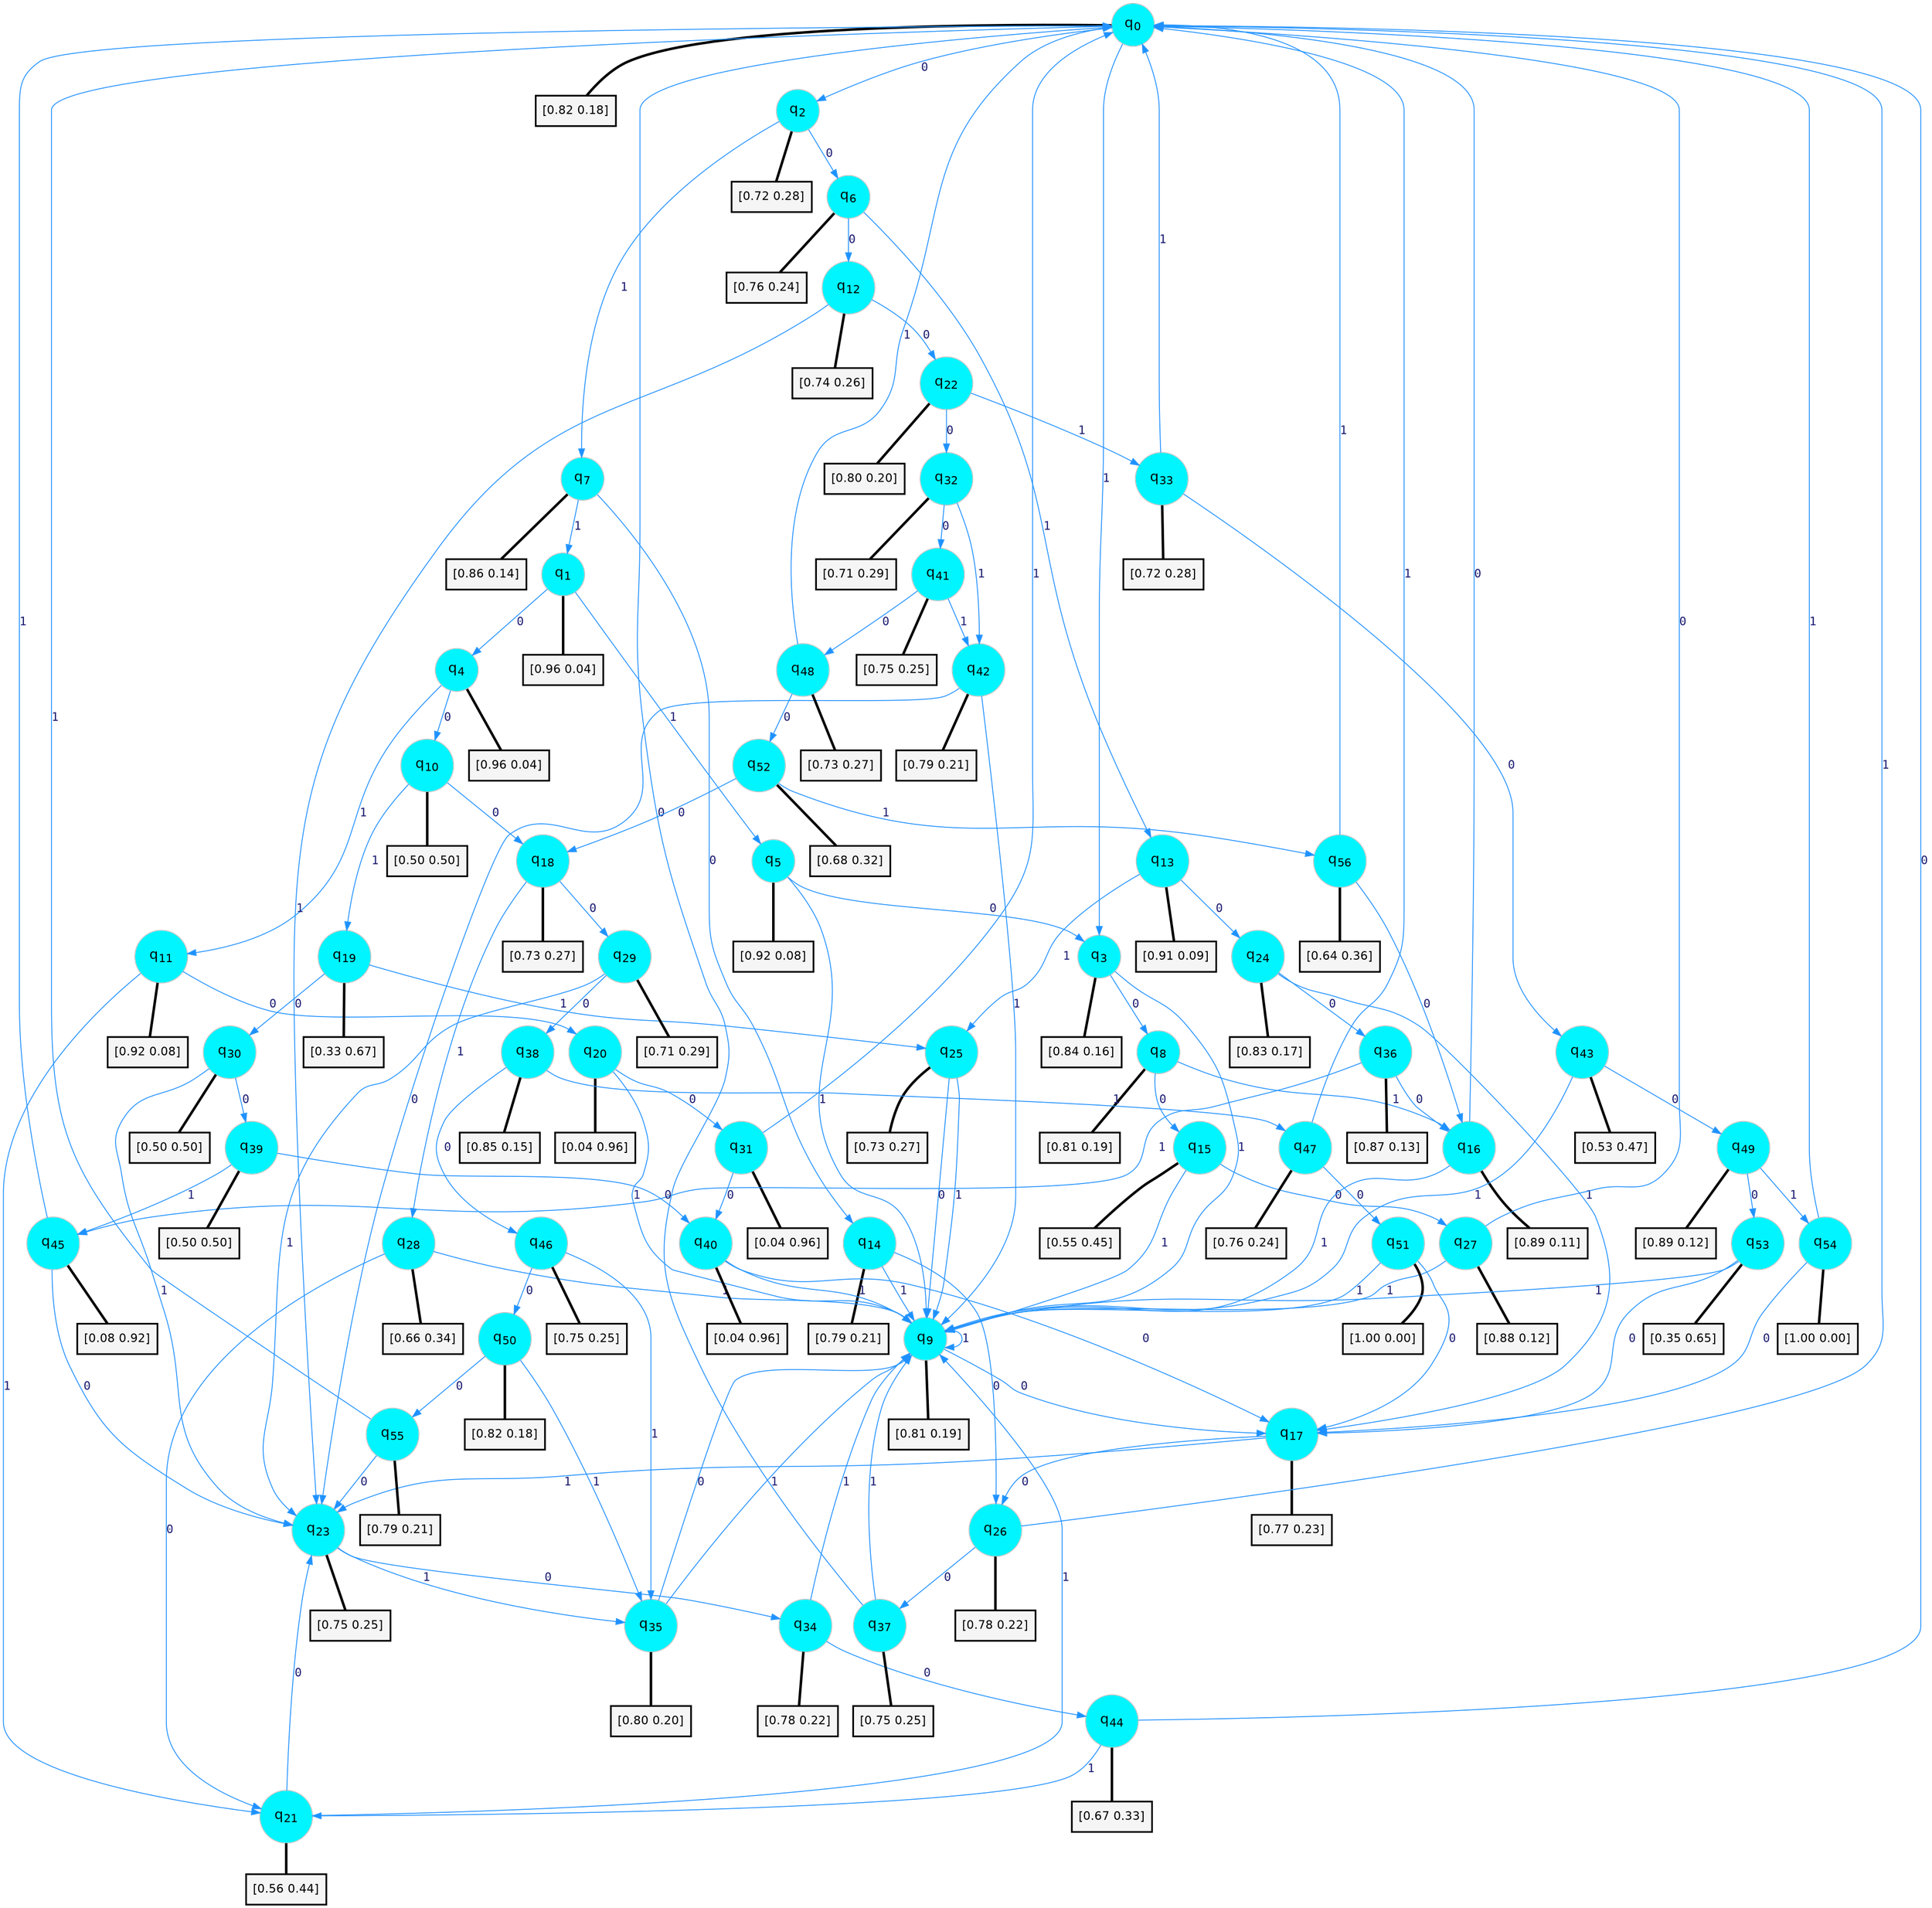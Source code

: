 digraph G {
graph [
bgcolor=transparent, dpi=300, rankdir=TD, size="40,25"];
node [
color=gray, fillcolor=turquoise1, fontcolor=black, fontname=Helvetica, fontsize=16, fontweight=bold, shape=circle, style=filled];
edge [
arrowsize=1, color=dodgerblue1, fontcolor=midnightblue, fontname=courier, fontweight=bold, penwidth=1, style=solid, weight=20];
0[label=<q<SUB>0</SUB>>];
1[label=<q<SUB>1</SUB>>];
2[label=<q<SUB>2</SUB>>];
3[label=<q<SUB>3</SUB>>];
4[label=<q<SUB>4</SUB>>];
5[label=<q<SUB>5</SUB>>];
6[label=<q<SUB>6</SUB>>];
7[label=<q<SUB>7</SUB>>];
8[label=<q<SUB>8</SUB>>];
9[label=<q<SUB>9</SUB>>];
10[label=<q<SUB>10</SUB>>];
11[label=<q<SUB>11</SUB>>];
12[label=<q<SUB>12</SUB>>];
13[label=<q<SUB>13</SUB>>];
14[label=<q<SUB>14</SUB>>];
15[label=<q<SUB>15</SUB>>];
16[label=<q<SUB>16</SUB>>];
17[label=<q<SUB>17</SUB>>];
18[label=<q<SUB>18</SUB>>];
19[label=<q<SUB>19</SUB>>];
20[label=<q<SUB>20</SUB>>];
21[label=<q<SUB>21</SUB>>];
22[label=<q<SUB>22</SUB>>];
23[label=<q<SUB>23</SUB>>];
24[label=<q<SUB>24</SUB>>];
25[label=<q<SUB>25</SUB>>];
26[label=<q<SUB>26</SUB>>];
27[label=<q<SUB>27</SUB>>];
28[label=<q<SUB>28</SUB>>];
29[label=<q<SUB>29</SUB>>];
30[label=<q<SUB>30</SUB>>];
31[label=<q<SUB>31</SUB>>];
32[label=<q<SUB>32</SUB>>];
33[label=<q<SUB>33</SUB>>];
34[label=<q<SUB>34</SUB>>];
35[label=<q<SUB>35</SUB>>];
36[label=<q<SUB>36</SUB>>];
37[label=<q<SUB>37</SUB>>];
38[label=<q<SUB>38</SUB>>];
39[label=<q<SUB>39</SUB>>];
40[label=<q<SUB>40</SUB>>];
41[label=<q<SUB>41</SUB>>];
42[label=<q<SUB>42</SUB>>];
43[label=<q<SUB>43</SUB>>];
44[label=<q<SUB>44</SUB>>];
45[label=<q<SUB>45</SUB>>];
46[label=<q<SUB>46</SUB>>];
47[label=<q<SUB>47</SUB>>];
48[label=<q<SUB>48</SUB>>];
49[label=<q<SUB>49</SUB>>];
50[label=<q<SUB>50</SUB>>];
51[label=<q<SUB>51</SUB>>];
52[label=<q<SUB>52</SUB>>];
53[label=<q<SUB>53</SUB>>];
54[label=<q<SUB>54</SUB>>];
55[label=<q<SUB>55</SUB>>];
56[label=<q<SUB>56</SUB>>];
57[label="[0.82 0.18]", shape=box,fontcolor=black, fontname=Helvetica, fontsize=14, penwidth=2, fillcolor=whitesmoke,color=black];
58[label="[0.96 0.04]", shape=box,fontcolor=black, fontname=Helvetica, fontsize=14, penwidth=2, fillcolor=whitesmoke,color=black];
59[label="[0.72 0.28]", shape=box,fontcolor=black, fontname=Helvetica, fontsize=14, penwidth=2, fillcolor=whitesmoke,color=black];
60[label="[0.84 0.16]", shape=box,fontcolor=black, fontname=Helvetica, fontsize=14, penwidth=2, fillcolor=whitesmoke,color=black];
61[label="[0.96 0.04]", shape=box,fontcolor=black, fontname=Helvetica, fontsize=14, penwidth=2, fillcolor=whitesmoke,color=black];
62[label="[0.92 0.08]", shape=box,fontcolor=black, fontname=Helvetica, fontsize=14, penwidth=2, fillcolor=whitesmoke,color=black];
63[label="[0.76 0.24]", shape=box,fontcolor=black, fontname=Helvetica, fontsize=14, penwidth=2, fillcolor=whitesmoke,color=black];
64[label="[0.86 0.14]", shape=box,fontcolor=black, fontname=Helvetica, fontsize=14, penwidth=2, fillcolor=whitesmoke,color=black];
65[label="[0.81 0.19]", shape=box,fontcolor=black, fontname=Helvetica, fontsize=14, penwidth=2, fillcolor=whitesmoke,color=black];
66[label="[0.81 0.19]", shape=box,fontcolor=black, fontname=Helvetica, fontsize=14, penwidth=2, fillcolor=whitesmoke,color=black];
67[label="[0.50 0.50]", shape=box,fontcolor=black, fontname=Helvetica, fontsize=14, penwidth=2, fillcolor=whitesmoke,color=black];
68[label="[0.92 0.08]", shape=box,fontcolor=black, fontname=Helvetica, fontsize=14, penwidth=2, fillcolor=whitesmoke,color=black];
69[label="[0.74 0.26]", shape=box,fontcolor=black, fontname=Helvetica, fontsize=14, penwidth=2, fillcolor=whitesmoke,color=black];
70[label="[0.91 0.09]", shape=box,fontcolor=black, fontname=Helvetica, fontsize=14, penwidth=2, fillcolor=whitesmoke,color=black];
71[label="[0.79 0.21]", shape=box,fontcolor=black, fontname=Helvetica, fontsize=14, penwidth=2, fillcolor=whitesmoke,color=black];
72[label="[0.55 0.45]", shape=box,fontcolor=black, fontname=Helvetica, fontsize=14, penwidth=2, fillcolor=whitesmoke,color=black];
73[label="[0.89 0.11]", shape=box,fontcolor=black, fontname=Helvetica, fontsize=14, penwidth=2, fillcolor=whitesmoke,color=black];
74[label="[0.77 0.23]", shape=box,fontcolor=black, fontname=Helvetica, fontsize=14, penwidth=2, fillcolor=whitesmoke,color=black];
75[label="[0.73 0.27]", shape=box,fontcolor=black, fontname=Helvetica, fontsize=14, penwidth=2, fillcolor=whitesmoke,color=black];
76[label="[0.33 0.67]", shape=box,fontcolor=black, fontname=Helvetica, fontsize=14, penwidth=2, fillcolor=whitesmoke,color=black];
77[label="[0.04 0.96]", shape=box,fontcolor=black, fontname=Helvetica, fontsize=14, penwidth=2, fillcolor=whitesmoke,color=black];
78[label="[0.56 0.44]", shape=box,fontcolor=black, fontname=Helvetica, fontsize=14, penwidth=2, fillcolor=whitesmoke,color=black];
79[label="[0.80 0.20]", shape=box,fontcolor=black, fontname=Helvetica, fontsize=14, penwidth=2, fillcolor=whitesmoke,color=black];
80[label="[0.75 0.25]", shape=box,fontcolor=black, fontname=Helvetica, fontsize=14, penwidth=2, fillcolor=whitesmoke,color=black];
81[label="[0.83 0.17]", shape=box,fontcolor=black, fontname=Helvetica, fontsize=14, penwidth=2, fillcolor=whitesmoke,color=black];
82[label="[0.73 0.27]", shape=box,fontcolor=black, fontname=Helvetica, fontsize=14, penwidth=2, fillcolor=whitesmoke,color=black];
83[label="[0.78 0.22]", shape=box,fontcolor=black, fontname=Helvetica, fontsize=14, penwidth=2, fillcolor=whitesmoke,color=black];
84[label="[0.88 0.12]", shape=box,fontcolor=black, fontname=Helvetica, fontsize=14, penwidth=2, fillcolor=whitesmoke,color=black];
85[label="[0.66 0.34]", shape=box,fontcolor=black, fontname=Helvetica, fontsize=14, penwidth=2, fillcolor=whitesmoke,color=black];
86[label="[0.71 0.29]", shape=box,fontcolor=black, fontname=Helvetica, fontsize=14, penwidth=2, fillcolor=whitesmoke,color=black];
87[label="[0.50 0.50]", shape=box,fontcolor=black, fontname=Helvetica, fontsize=14, penwidth=2, fillcolor=whitesmoke,color=black];
88[label="[0.04 0.96]", shape=box,fontcolor=black, fontname=Helvetica, fontsize=14, penwidth=2, fillcolor=whitesmoke,color=black];
89[label="[0.71 0.29]", shape=box,fontcolor=black, fontname=Helvetica, fontsize=14, penwidth=2, fillcolor=whitesmoke,color=black];
90[label="[0.72 0.28]", shape=box,fontcolor=black, fontname=Helvetica, fontsize=14, penwidth=2, fillcolor=whitesmoke,color=black];
91[label="[0.78 0.22]", shape=box,fontcolor=black, fontname=Helvetica, fontsize=14, penwidth=2, fillcolor=whitesmoke,color=black];
92[label="[0.80 0.20]", shape=box,fontcolor=black, fontname=Helvetica, fontsize=14, penwidth=2, fillcolor=whitesmoke,color=black];
93[label="[0.87 0.13]", shape=box,fontcolor=black, fontname=Helvetica, fontsize=14, penwidth=2, fillcolor=whitesmoke,color=black];
94[label="[0.75 0.25]", shape=box,fontcolor=black, fontname=Helvetica, fontsize=14, penwidth=2, fillcolor=whitesmoke,color=black];
95[label="[0.85 0.15]", shape=box,fontcolor=black, fontname=Helvetica, fontsize=14, penwidth=2, fillcolor=whitesmoke,color=black];
96[label="[0.50 0.50]", shape=box,fontcolor=black, fontname=Helvetica, fontsize=14, penwidth=2, fillcolor=whitesmoke,color=black];
97[label="[0.04 0.96]", shape=box,fontcolor=black, fontname=Helvetica, fontsize=14, penwidth=2, fillcolor=whitesmoke,color=black];
98[label="[0.75 0.25]", shape=box,fontcolor=black, fontname=Helvetica, fontsize=14, penwidth=2, fillcolor=whitesmoke,color=black];
99[label="[0.79 0.21]", shape=box,fontcolor=black, fontname=Helvetica, fontsize=14, penwidth=2, fillcolor=whitesmoke,color=black];
100[label="[0.53 0.47]", shape=box,fontcolor=black, fontname=Helvetica, fontsize=14, penwidth=2, fillcolor=whitesmoke,color=black];
101[label="[0.67 0.33]", shape=box,fontcolor=black, fontname=Helvetica, fontsize=14, penwidth=2, fillcolor=whitesmoke,color=black];
102[label="[0.08 0.92]", shape=box,fontcolor=black, fontname=Helvetica, fontsize=14, penwidth=2, fillcolor=whitesmoke,color=black];
103[label="[0.75 0.25]", shape=box,fontcolor=black, fontname=Helvetica, fontsize=14, penwidth=2, fillcolor=whitesmoke,color=black];
104[label="[0.76 0.24]", shape=box,fontcolor=black, fontname=Helvetica, fontsize=14, penwidth=2, fillcolor=whitesmoke,color=black];
105[label="[0.73 0.27]", shape=box,fontcolor=black, fontname=Helvetica, fontsize=14, penwidth=2, fillcolor=whitesmoke,color=black];
106[label="[0.89 0.12]", shape=box,fontcolor=black, fontname=Helvetica, fontsize=14, penwidth=2, fillcolor=whitesmoke,color=black];
107[label="[0.82 0.18]", shape=box,fontcolor=black, fontname=Helvetica, fontsize=14, penwidth=2, fillcolor=whitesmoke,color=black];
108[label="[1.00 0.00]", shape=box,fontcolor=black, fontname=Helvetica, fontsize=14, penwidth=2, fillcolor=whitesmoke,color=black];
109[label="[0.68 0.32]", shape=box,fontcolor=black, fontname=Helvetica, fontsize=14, penwidth=2, fillcolor=whitesmoke,color=black];
110[label="[0.35 0.65]", shape=box,fontcolor=black, fontname=Helvetica, fontsize=14, penwidth=2, fillcolor=whitesmoke,color=black];
111[label="[1.00 0.00]", shape=box,fontcolor=black, fontname=Helvetica, fontsize=14, penwidth=2, fillcolor=whitesmoke,color=black];
112[label="[0.79 0.21]", shape=box,fontcolor=black, fontname=Helvetica, fontsize=14, penwidth=2, fillcolor=whitesmoke,color=black];
113[label="[0.64 0.36]", shape=box,fontcolor=black, fontname=Helvetica, fontsize=14, penwidth=2, fillcolor=whitesmoke,color=black];
0->2 [label=0];
0->3 [label=1];
0->57 [arrowhead=none, penwidth=3,color=black];
1->4 [label=0];
1->5 [label=1];
1->58 [arrowhead=none, penwidth=3,color=black];
2->6 [label=0];
2->7 [label=1];
2->59 [arrowhead=none, penwidth=3,color=black];
3->8 [label=0];
3->9 [label=1];
3->60 [arrowhead=none, penwidth=3,color=black];
4->10 [label=0];
4->11 [label=1];
4->61 [arrowhead=none, penwidth=3,color=black];
5->3 [label=0];
5->9 [label=1];
5->62 [arrowhead=none, penwidth=3,color=black];
6->12 [label=0];
6->13 [label=1];
6->63 [arrowhead=none, penwidth=3,color=black];
7->14 [label=0];
7->1 [label=1];
7->64 [arrowhead=none, penwidth=3,color=black];
8->15 [label=0];
8->16 [label=1];
8->65 [arrowhead=none, penwidth=3,color=black];
9->17 [label=0];
9->9 [label=1];
9->66 [arrowhead=none, penwidth=3,color=black];
10->18 [label=0];
10->19 [label=1];
10->67 [arrowhead=none, penwidth=3,color=black];
11->20 [label=0];
11->21 [label=1];
11->68 [arrowhead=none, penwidth=3,color=black];
12->22 [label=0];
12->23 [label=1];
12->69 [arrowhead=none, penwidth=3,color=black];
13->24 [label=0];
13->25 [label=1];
13->70 [arrowhead=none, penwidth=3,color=black];
14->26 [label=0];
14->9 [label=1];
14->71 [arrowhead=none, penwidth=3,color=black];
15->27 [label=0];
15->9 [label=1];
15->72 [arrowhead=none, penwidth=3,color=black];
16->0 [label=0];
16->9 [label=1];
16->73 [arrowhead=none, penwidth=3,color=black];
17->26 [label=0];
17->23 [label=1];
17->74 [arrowhead=none, penwidth=3,color=black];
18->29 [label=0];
18->28 [label=1];
18->75 [arrowhead=none, penwidth=3,color=black];
19->30 [label=0];
19->25 [label=1];
19->76 [arrowhead=none, penwidth=3,color=black];
20->31 [label=0];
20->9 [label=1];
20->77 [arrowhead=none, penwidth=3,color=black];
21->23 [label=0];
21->9 [label=1];
21->78 [arrowhead=none, penwidth=3,color=black];
22->32 [label=0];
22->33 [label=1];
22->79 [arrowhead=none, penwidth=3,color=black];
23->34 [label=0];
23->35 [label=1];
23->80 [arrowhead=none, penwidth=3,color=black];
24->36 [label=0];
24->17 [label=1];
24->81 [arrowhead=none, penwidth=3,color=black];
25->9 [label=0];
25->9 [label=1];
25->82 [arrowhead=none, penwidth=3,color=black];
26->37 [label=0];
26->0 [label=1];
26->83 [arrowhead=none, penwidth=3,color=black];
27->0 [label=0];
27->9 [label=1];
27->84 [arrowhead=none, penwidth=3,color=black];
28->21 [label=0];
28->9 [label=1];
28->85 [arrowhead=none, penwidth=3,color=black];
29->38 [label=0];
29->23 [label=1];
29->86 [arrowhead=none, penwidth=3,color=black];
30->39 [label=0];
30->23 [label=1];
30->87 [arrowhead=none, penwidth=3,color=black];
31->40 [label=0];
31->0 [label=1];
31->88 [arrowhead=none, penwidth=3,color=black];
32->41 [label=0];
32->42 [label=1];
32->89 [arrowhead=none, penwidth=3,color=black];
33->43 [label=0];
33->0 [label=1];
33->90 [arrowhead=none, penwidth=3,color=black];
34->44 [label=0];
34->9 [label=1];
34->91 [arrowhead=none, penwidth=3,color=black];
35->9 [label=0];
35->9 [label=1];
35->92 [arrowhead=none, penwidth=3,color=black];
36->16 [label=0];
36->45 [label=1];
36->93 [arrowhead=none, penwidth=3,color=black];
37->0 [label=0];
37->9 [label=1];
37->94 [arrowhead=none, penwidth=3,color=black];
38->46 [label=0];
38->47 [label=1];
38->95 [arrowhead=none, penwidth=3,color=black];
39->40 [label=0];
39->45 [label=1];
39->96 [arrowhead=none, penwidth=3,color=black];
40->17 [label=0];
40->9 [label=1];
40->97 [arrowhead=none, penwidth=3,color=black];
41->48 [label=0];
41->42 [label=1];
41->98 [arrowhead=none, penwidth=3,color=black];
42->23 [label=0];
42->9 [label=1];
42->99 [arrowhead=none, penwidth=3,color=black];
43->49 [label=0];
43->9 [label=1];
43->100 [arrowhead=none, penwidth=3,color=black];
44->0 [label=0];
44->21 [label=1];
44->101 [arrowhead=none, penwidth=3,color=black];
45->23 [label=0];
45->0 [label=1];
45->102 [arrowhead=none, penwidth=3,color=black];
46->50 [label=0];
46->35 [label=1];
46->103 [arrowhead=none, penwidth=3,color=black];
47->51 [label=0];
47->0 [label=1];
47->104 [arrowhead=none, penwidth=3,color=black];
48->52 [label=0];
48->0 [label=1];
48->105 [arrowhead=none, penwidth=3,color=black];
49->53 [label=0];
49->54 [label=1];
49->106 [arrowhead=none, penwidth=3,color=black];
50->55 [label=0];
50->35 [label=1];
50->107 [arrowhead=none, penwidth=3,color=black];
51->17 [label=0];
51->9 [label=1];
51->108 [arrowhead=none, penwidth=3,color=black];
52->18 [label=0];
52->56 [label=1];
52->109 [arrowhead=none, penwidth=3,color=black];
53->17 [label=0];
53->9 [label=1];
53->110 [arrowhead=none, penwidth=3,color=black];
54->17 [label=0];
54->0 [label=1];
54->111 [arrowhead=none, penwidth=3,color=black];
55->23 [label=0];
55->0 [label=1];
55->112 [arrowhead=none, penwidth=3,color=black];
56->16 [label=0];
56->0 [label=1];
56->113 [arrowhead=none, penwidth=3,color=black];
}
